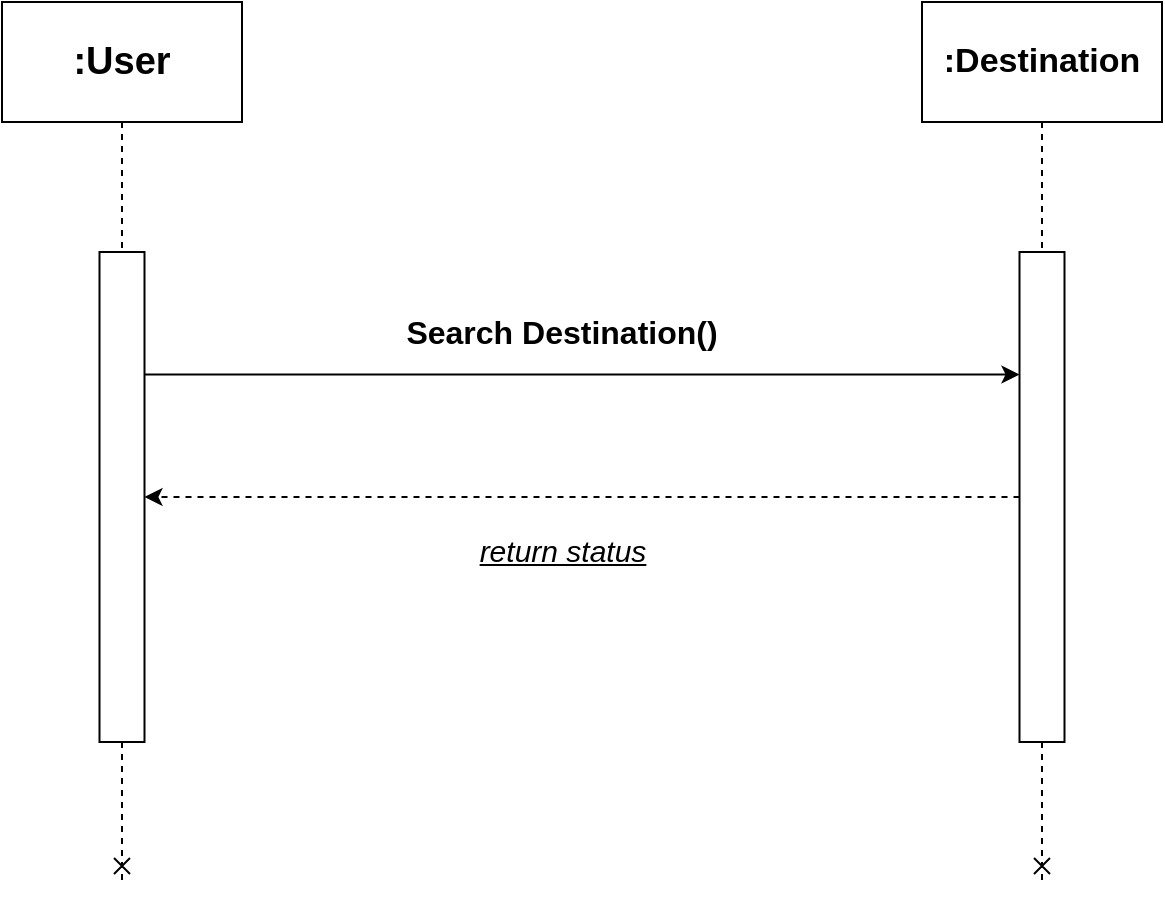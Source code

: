 <mxfile version="23.1.6" type="device">
  <diagram name="Page-1" id="RkxlCLczyI4uSv_1kQ8L">
    <mxGraphModel dx="1050" dy="522" grid="1" gridSize="10" guides="1" tooltips="1" connect="1" arrows="1" fold="1" page="1" pageScale="1" pageWidth="850" pageHeight="1100" math="0" shadow="0">
      <root>
        <mxCell id="0" />
        <mxCell id="1" parent="0" />
        <mxCell id="Le48BGhg_fn2FHkZL2bV-5" style="edgeStyle=orthogonalEdgeStyle;rounded=0;orthogonalLoop=1;jettySize=auto;html=1;entryX=1;entryY=0.5;entryDx=0;entryDy=0;dashed=1;endArrow=none;endFill=0;" edge="1" parent="1" source="Le48BGhg_fn2FHkZL2bV-1" target="Le48BGhg_fn2FHkZL2bV-3">
          <mxGeometry relative="1" as="geometry" />
        </mxCell>
        <mxCell id="Le48BGhg_fn2FHkZL2bV-1" value="&lt;b&gt;&lt;font style=&quot;font-size: 19px;&quot;&gt;:User&lt;/font&gt;&lt;/b&gt;" style="rounded=0;whiteSpace=wrap;html=1;" vertex="1" parent="1">
          <mxGeometry x="120" y="40" width="120" height="60" as="geometry" />
        </mxCell>
        <mxCell id="Le48BGhg_fn2FHkZL2bV-7" style="edgeStyle=orthogonalEdgeStyle;rounded=0;orthogonalLoop=1;jettySize=auto;html=1;entryX=1;entryY=0.5;entryDx=0;entryDy=0;dashed=1;endArrow=none;endFill=0;" edge="1" parent="1" source="Le48BGhg_fn2FHkZL2bV-2" target="Le48BGhg_fn2FHkZL2bV-4">
          <mxGeometry relative="1" as="geometry" />
        </mxCell>
        <mxCell id="Le48BGhg_fn2FHkZL2bV-2" value="&lt;b&gt;&lt;font style=&quot;font-size: 17px;&quot;&gt;:Destination&lt;/font&gt;&lt;/b&gt;" style="rounded=0;whiteSpace=wrap;html=1;" vertex="1" parent="1">
          <mxGeometry x="580" y="40" width="120" height="60" as="geometry" />
        </mxCell>
        <mxCell id="Le48BGhg_fn2FHkZL2bV-6" style="edgeStyle=orthogonalEdgeStyle;rounded=0;orthogonalLoop=1;jettySize=auto;html=1;dashed=1;endArrow=cross;endFill=0;" edge="1" parent="1" source="Le48BGhg_fn2FHkZL2bV-3">
          <mxGeometry relative="1" as="geometry">
            <mxPoint x="180" y="480" as="targetPoint" />
          </mxGeometry>
        </mxCell>
        <mxCell id="Le48BGhg_fn2FHkZL2bV-9" style="edgeStyle=orthogonalEdgeStyle;rounded=0;orthogonalLoop=1;jettySize=auto;html=1;exitX=0.75;exitY=1;exitDx=0;exitDy=0;entryX=0.75;entryY=0;entryDx=0;entryDy=0;" edge="1" parent="1" source="Le48BGhg_fn2FHkZL2bV-3" target="Le48BGhg_fn2FHkZL2bV-4">
          <mxGeometry relative="1" as="geometry" />
        </mxCell>
        <mxCell id="Le48BGhg_fn2FHkZL2bV-3" value="" style="rounded=0;whiteSpace=wrap;html=1;rotation=-90;" vertex="1" parent="1">
          <mxGeometry x="57.5" y="276.25" width="245" height="22.5" as="geometry" />
        </mxCell>
        <mxCell id="Le48BGhg_fn2FHkZL2bV-8" style="edgeStyle=orthogonalEdgeStyle;rounded=0;orthogonalLoop=1;jettySize=auto;html=1;dashed=1;endArrow=cross;endFill=0;" edge="1" parent="1" source="Le48BGhg_fn2FHkZL2bV-4">
          <mxGeometry relative="1" as="geometry">
            <mxPoint x="640" y="480" as="targetPoint" />
          </mxGeometry>
        </mxCell>
        <mxCell id="Le48BGhg_fn2FHkZL2bV-10" style="edgeStyle=orthogonalEdgeStyle;rounded=0;orthogonalLoop=1;jettySize=auto;html=1;exitX=0.5;exitY=0;exitDx=0;exitDy=0;entryX=0.5;entryY=1;entryDx=0;entryDy=0;dashed=1;" edge="1" parent="1" source="Le48BGhg_fn2FHkZL2bV-4" target="Le48BGhg_fn2FHkZL2bV-3">
          <mxGeometry relative="1" as="geometry" />
        </mxCell>
        <mxCell id="Le48BGhg_fn2FHkZL2bV-4" value="" style="rounded=0;whiteSpace=wrap;html=1;rotation=-90;" vertex="1" parent="1">
          <mxGeometry x="517.5" y="276.25" width="245" height="22.5" as="geometry" />
        </mxCell>
        <mxCell id="Le48BGhg_fn2FHkZL2bV-11" value="&lt;b&gt;&lt;font style=&quot;font-size: 16px;&quot;&gt;Search Destination()&lt;/font&gt;&lt;/b&gt;" style="text;html=1;align=center;verticalAlign=middle;whiteSpace=wrap;rounded=0;" vertex="1" parent="1">
          <mxGeometry x="320" y="190" width="160" height="30" as="geometry" />
        </mxCell>
        <mxCell id="Le48BGhg_fn2FHkZL2bV-12" value="&lt;i&gt;&lt;u&gt;&lt;font style=&quot;font-size: 15px;&quot;&gt;return status&lt;/font&gt;&lt;/u&gt;&lt;/i&gt;" style="text;html=1;align=center;verticalAlign=middle;whiteSpace=wrap;rounded=0;" vertex="1" parent="1">
          <mxGeometry x="347.5" y="298.75" width="105" height="30" as="geometry" />
        </mxCell>
      </root>
    </mxGraphModel>
  </diagram>
</mxfile>
